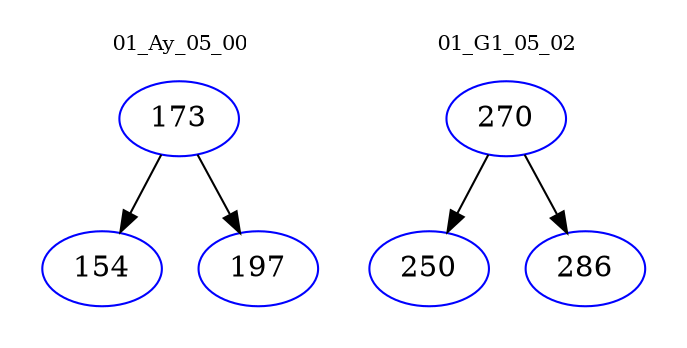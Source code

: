 digraph{
subgraph cluster_0 {
color = white
label = "01_Ay_05_00";
fontsize=10;
T0_173 [label="173", color="blue"]
T0_173 -> T0_154 [color="black"]
T0_154 [label="154", color="blue"]
T0_173 -> T0_197 [color="black"]
T0_197 [label="197", color="blue"]
}
subgraph cluster_1 {
color = white
label = "01_G1_05_02";
fontsize=10;
T1_270 [label="270", color="blue"]
T1_270 -> T1_250 [color="black"]
T1_250 [label="250", color="blue"]
T1_270 -> T1_286 [color="black"]
T1_286 [label="286", color="blue"]
}
}
